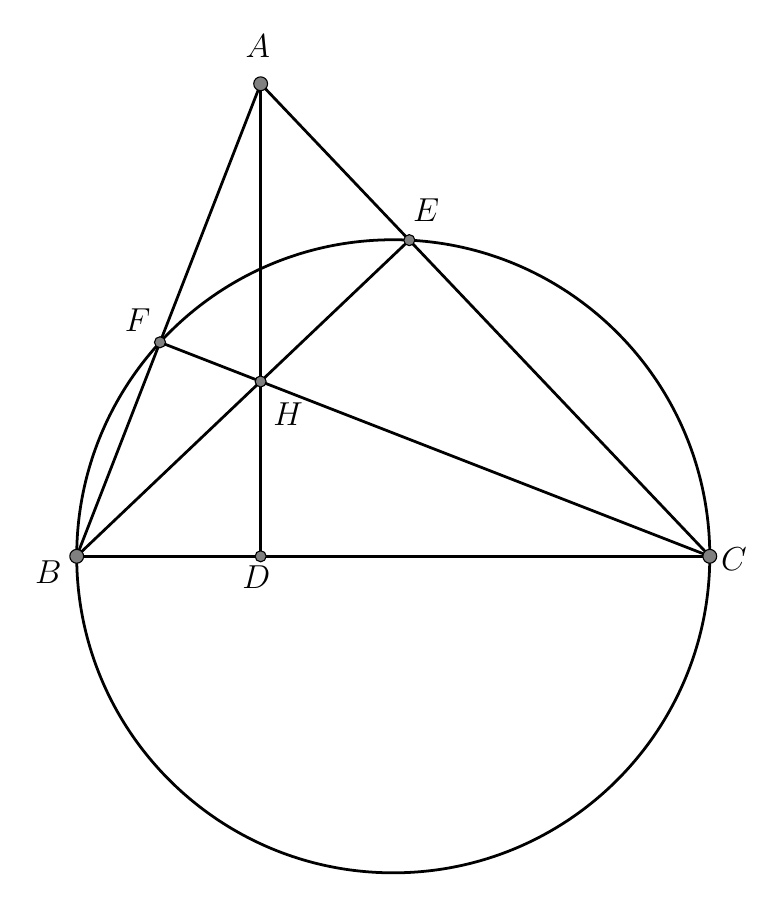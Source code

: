 \begin{tikzpicture}[line cap=round,line join=round,>=triangle 45,x=1cm,y=1cm]
        \draw [line width=1pt,color=black] (-6.704,6.001)-- (-9.04,0);
        \draw [line width=1pt,color=black] (-9.04,0)-- (-1,0);
        \draw [line width=1pt,color=black] (-1,0)-- (-6.704,6.001);
        \draw [line width=1pt,color=black] (-6.704,6.001)-- (-6.704,0);
        \draw [line width=1pt,color=black] (-9.04,0)-- (-4.816,4.015);
        \draw [line width=1pt,color=black] (-1,0)-- (-7.982,2.718);
        \draw [line width=1pt,color=black] (-5.02,0) circle (4.02cm);
        \begin{scriptsize}
        \draw [fill=gray] (-6.704,6.001) circle (2.5pt);
        \draw[color=black] (-6.741,6.476) node {\large $A$};
        \draw [fill=gray] (-9.04,0) circle (2.5pt);
        \draw[color=black] (-9.402,-0.205) node {\large $B$};
        \draw [fill=gray] (-1,0) circle (2.5pt);
        \draw[color=black] (-0.693,-0.037) node {\large $C$};
        \draw [fill=gray] (-6.704,0) circle (2pt);
        \draw[color=black] (-6.76,-0.261) node {\large $D$};
        \draw [fill=gray] (-4.816,4.015) circle (2pt);
        \draw[color=black] (-4.601,4.392) node {\large $E$};
        \draw [fill=gray] (-7.982,2.718) circle (2pt);
        \draw[color=black] (-8.267,2.996) node {\large $F$};
        \draw [fill=gray] (-6.704,2.22) circle (2pt);
        \draw[color=black] (-6.355,1.81) node {\large $H$};
        \end{scriptsize}
    \end{tikzpicture}